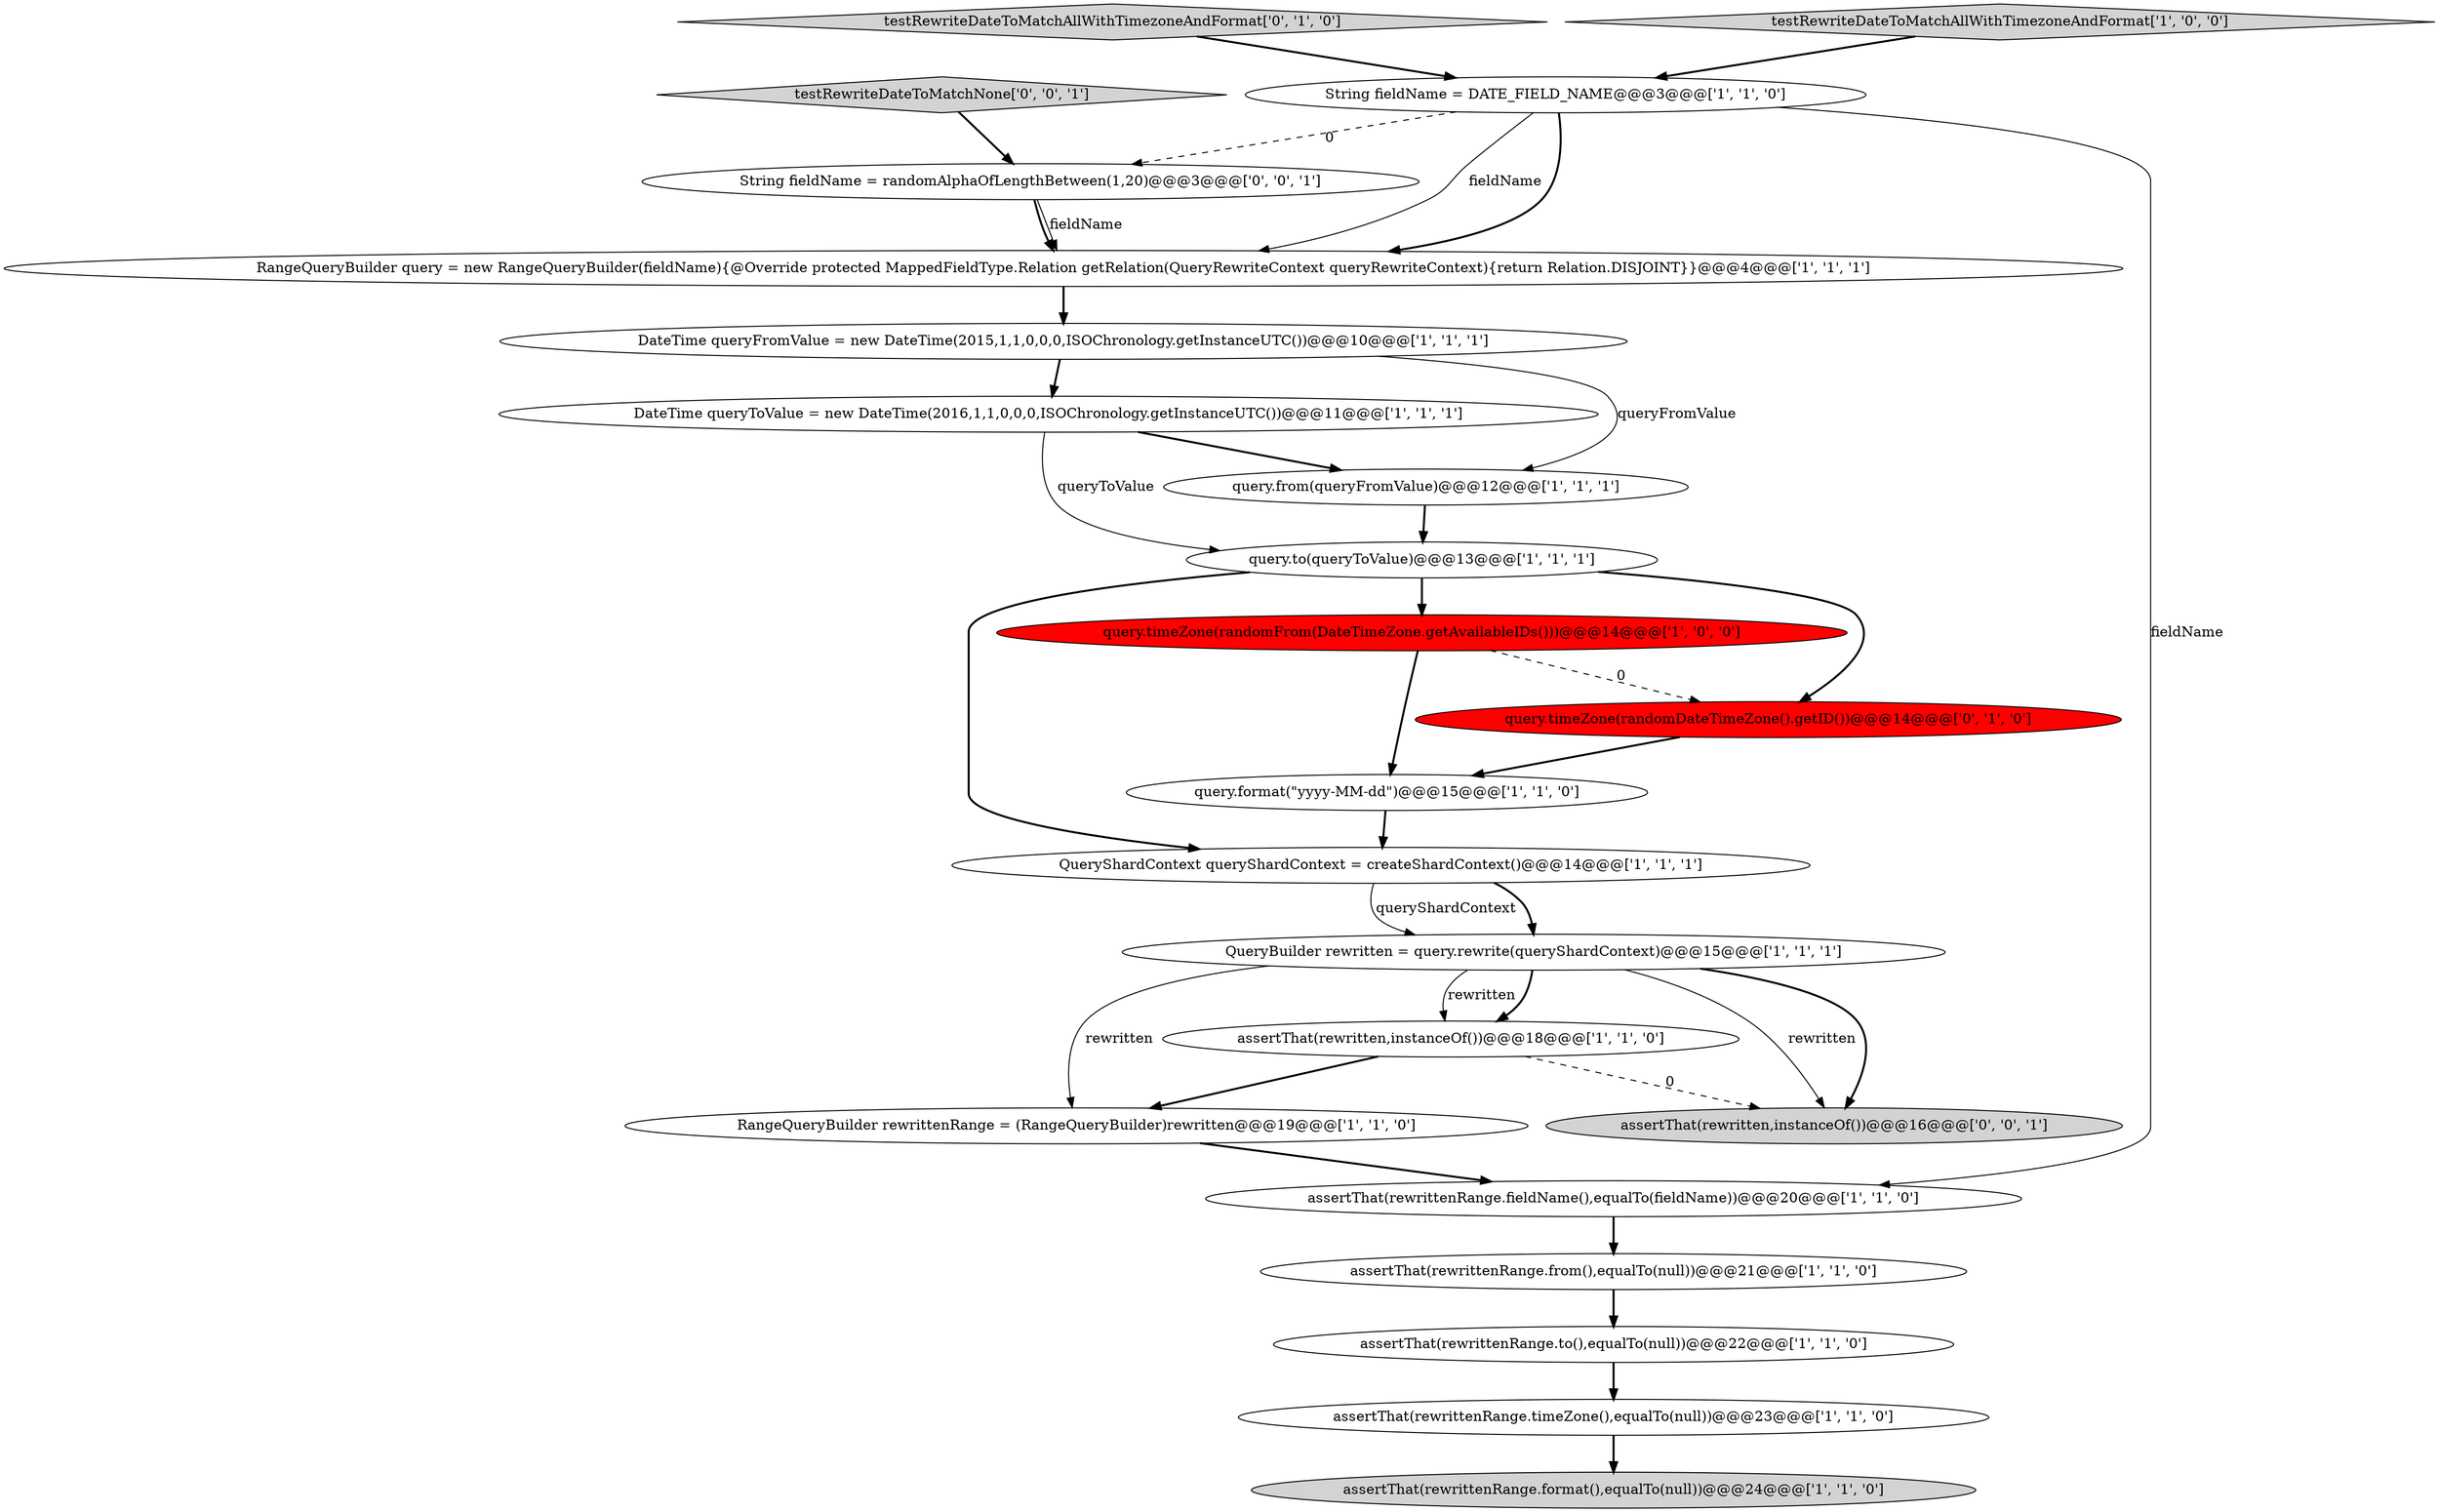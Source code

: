 digraph {
10 [style = filled, label = "assertThat(rewrittenRange.from(),equalTo(null))@@@21@@@['1', '1', '0']", fillcolor = white, shape = ellipse image = "AAA0AAABBB1BBB"];
22 [style = filled, label = "String fieldName = randomAlphaOfLengthBetween(1,20)@@@3@@@['0', '0', '1']", fillcolor = white, shape = ellipse image = "AAA0AAABBB3BBB"];
9 [style = filled, label = "assertThat(rewrittenRange.timeZone(),equalTo(null))@@@23@@@['1', '1', '0']", fillcolor = white, shape = ellipse image = "AAA0AAABBB1BBB"];
11 [style = filled, label = "DateTime queryFromValue = new DateTime(2015,1,1,0,0,0,ISOChronology.getInstanceUTC())@@@10@@@['1', '1', '1']", fillcolor = white, shape = ellipse image = "AAA0AAABBB1BBB"];
0 [style = filled, label = "QueryBuilder rewritten = query.rewrite(queryShardContext)@@@15@@@['1', '1', '1']", fillcolor = white, shape = ellipse image = "AAA0AAABBB1BBB"];
16 [style = filled, label = "String fieldName = DATE_FIELD_NAME@@@3@@@['1', '1', '0']", fillcolor = white, shape = ellipse image = "AAA0AAABBB1BBB"];
5 [style = filled, label = "assertThat(rewrittenRange.to(),equalTo(null))@@@22@@@['1', '1', '0']", fillcolor = white, shape = ellipse image = "AAA0AAABBB1BBB"];
12 [style = filled, label = "assertThat(rewrittenRange.fieldName(),equalTo(fieldName))@@@20@@@['1', '1', '0']", fillcolor = white, shape = ellipse image = "AAA0AAABBB1BBB"];
1 [style = filled, label = "QueryShardContext queryShardContext = createShardContext()@@@14@@@['1', '1', '1']", fillcolor = white, shape = ellipse image = "AAA0AAABBB1BBB"];
4 [style = filled, label = "query.format(\"yyyy-MM-dd\")@@@15@@@['1', '1', '0']", fillcolor = white, shape = ellipse image = "AAA0AAABBB1BBB"];
15 [style = filled, label = "query.from(queryFromValue)@@@12@@@['1', '1', '1']", fillcolor = white, shape = ellipse image = "AAA0AAABBB1BBB"];
3 [style = filled, label = "assertThat(rewritten,instanceOf())@@@18@@@['1', '1', '0']", fillcolor = white, shape = ellipse image = "AAA0AAABBB1BBB"];
20 [style = filled, label = "assertThat(rewritten,instanceOf())@@@16@@@['0', '0', '1']", fillcolor = lightgray, shape = ellipse image = "AAA0AAABBB3BBB"];
8 [style = filled, label = "query.to(queryToValue)@@@13@@@['1', '1', '1']", fillcolor = white, shape = ellipse image = "AAA0AAABBB1BBB"];
19 [style = filled, label = "testRewriteDateToMatchAllWithTimezoneAndFormat['0', '1', '0']", fillcolor = lightgray, shape = diamond image = "AAA0AAABBB2BBB"];
17 [style = filled, label = "assertThat(rewrittenRange.format(),equalTo(null))@@@24@@@['1', '1', '0']", fillcolor = lightgray, shape = ellipse image = "AAA0AAABBB1BBB"];
21 [style = filled, label = "testRewriteDateToMatchNone['0', '0', '1']", fillcolor = lightgray, shape = diamond image = "AAA0AAABBB3BBB"];
13 [style = filled, label = "RangeQueryBuilder rewrittenRange = (RangeQueryBuilder)rewritten@@@19@@@['1', '1', '0']", fillcolor = white, shape = ellipse image = "AAA0AAABBB1BBB"];
2 [style = filled, label = "RangeQueryBuilder query = new RangeQueryBuilder(fieldName){@Override protected MappedFieldType.Relation getRelation(QueryRewriteContext queryRewriteContext){return Relation.DISJOINT}}@@@4@@@['1', '1', '1']", fillcolor = white, shape = ellipse image = "AAA0AAABBB1BBB"];
7 [style = filled, label = "testRewriteDateToMatchAllWithTimezoneAndFormat['1', '0', '0']", fillcolor = lightgray, shape = diamond image = "AAA0AAABBB1BBB"];
6 [style = filled, label = "query.timeZone(randomFrom(DateTimeZone.getAvailableIDs()))@@@14@@@['1', '0', '0']", fillcolor = red, shape = ellipse image = "AAA1AAABBB1BBB"];
14 [style = filled, label = "DateTime queryToValue = new DateTime(2016,1,1,0,0,0,ISOChronology.getInstanceUTC())@@@11@@@['1', '1', '1']", fillcolor = white, shape = ellipse image = "AAA0AAABBB1BBB"];
18 [style = filled, label = "query.timeZone(randomDateTimeZone().getID())@@@14@@@['0', '1', '0']", fillcolor = red, shape = ellipse image = "AAA1AAABBB2BBB"];
22->2 [style = solid, label="fieldName"];
0->3 [style = bold, label=""];
0->3 [style = solid, label="rewritten"];
22->2 [style = bold, label=""];
5->9 [style = bold, label=""];
11->14 [style = bold, label=""];
16->2 [style = solid, label="fieldName"];
8->18 [style = bold, label=""];
9->17 [style = bold, label=""];
8->6 [style = bold, label=""];
1->0 [style = bold, label=""];
16->2 [style = bold, label=""];
11->15 [style = solid, label="queryFromValue"];
0->20 [style = solid, label="rewritten"];
0->13 [style = solid, label="rewritten"];
16->12 [style = solid, label="fieldName"];
19->16 [style = bold, label=""];
6->18 [style = dashed, label="0"];
14->8 [style = solid, label="queryToValue"];
8->1 [style = bold, label=""];
6->4 [style = bold, label=""];
12->10 [style = bold, label=""];
13->12 [style = bold, label=""];
10->5 [style = bold, label=""];
18->4 [style = bold, label=""];
21->22 [style = bold, label=""];
3->20 [style = dashed, label="0"];
7->16 [style = bold, label=""];
3->13 [style = bold, label=""];
0->20 [style = bold, label=""];
14->15 [style = bold, label=""];
4->1 [style = bold, label=""];
1->0 [style = solid, label="queryShardContext"];
2->11 [style = bold, label=""];
15->8 [style = bold, label=""];
16->22 [style = dashed, label="0"];
}
